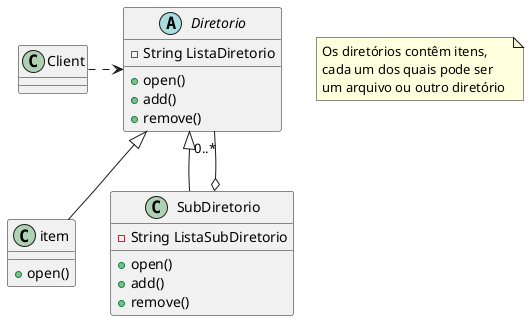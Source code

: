 @startuml diretorio_composite_pattern
    note as n
        Os diretórios contêm itens,
        cada um dos quais pode ser 
        um arquivo ou outro diretório 
    end note

    class Client{
        
    }

    abstract class Diretorio{
        -String ListaDiretorio

        +open()
        +add()
        +remove()
    }
    
    class item{

        +open()
    }

    class SubDiretorio{
        -String ListaSubDiretorio 

        +open()
        +add()
        +remove()
    }

    Client =right=..> Diretorio
    Diretorio <|-- SubDiretorio 
    Diretorio <|-- item
    Diretorio"0..*" --o SubDiretorio

@enduml